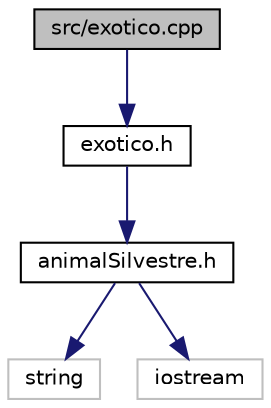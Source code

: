 digraph "src/exotico.cpp"
{
  edge [fontname="Helvetica",fontsize="10",labelfontname="Helvetica",labelfontsize="10"];
  node [fontname="Helvetica",fontsize="10",shape=record];
  Node1 [label="src/exotico.cpp",height=0.2,width=0.4,color="black", fillcolor="grey75", style="filled", fontcolor="black"];
  Node1 -> Node2 [color="midnightblue",fontsize="10",style="solid"];
  Node2 [label="exotico.h",height=0.2,width=0.4,color="black", fillcolor="white", style="filled",URL="$exotico_8h.html"];
  Node2 -> Node3 [color="midnightblue",fontsize="10",style="solid"];
  Node3 [label="animalSilvestre.h",height=0.2,width=0.4,color="black", fillcolor="white", style="filled",URL="$animalSilvestre_8h.html"];
  Node3 -> Node4 [color="midnightblue",fontsize="10",style="solid"];
  Node4 [label="string",height=0.2,width=0.4,color="grey75", fillcolor="white", style="filled"];
  Node3 -> Node5 [color="midnightblue",fontsize="10",style="solid"];
  Node5 [label="iostream",height=0.2,width=0.4,color="grey75", fillcolor="white", style="filled"];
}
